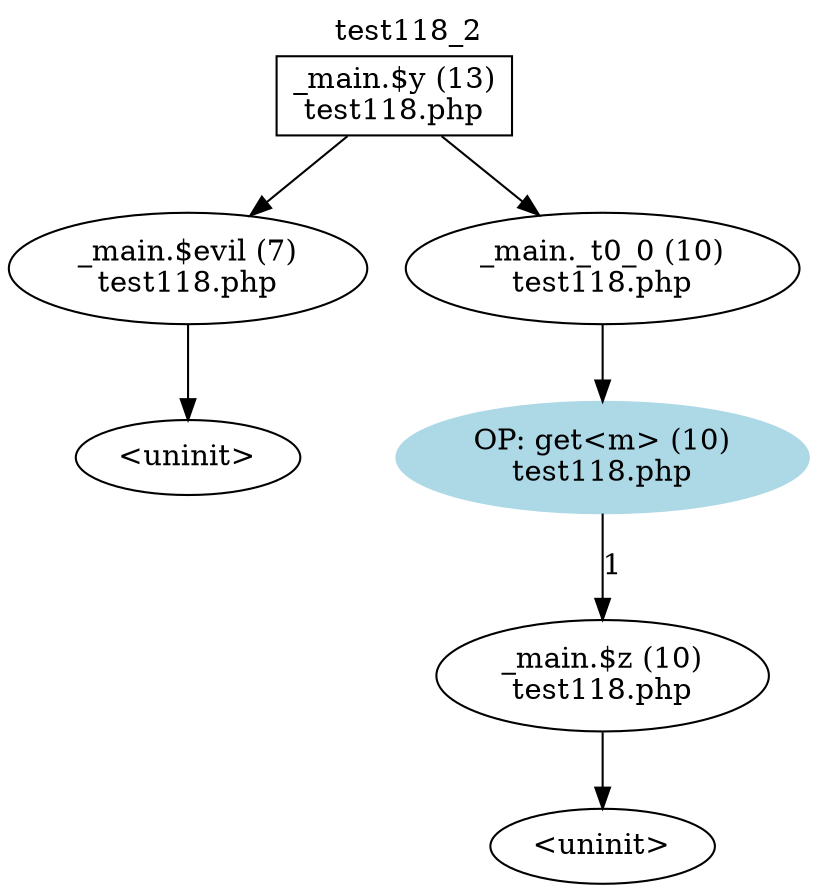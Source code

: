 digraph cfg {
  label="test118_2";
  labelloc=t;
  n1 [shape=box, label="_main.$y (13)\ntest118.php"];
  n2 [shape=ellipse, label="_main.$evil (7)\ntest118.php"];
  n3 [shape=ellipse, label="_main._t0_0 (10)\ntest118.php"];
  n4 [shape=ellipse, label="<uninit>"];
  n5 [shape=ellipse, label="OP: get<m> (10)\ntest118.php",style=filled,color=lightblue];
  n6 [shape=ellipse, label="_main.$z (10)\ntest118.php"];
  n7 [shape=ellipse, label="<uninit>"];
  n1 -> n2;
  n1 -> n3;
  n2 -> n4;
  n3 -> n5;
  n5 -> n6[label="1"];
  n6 -> n7;
}
